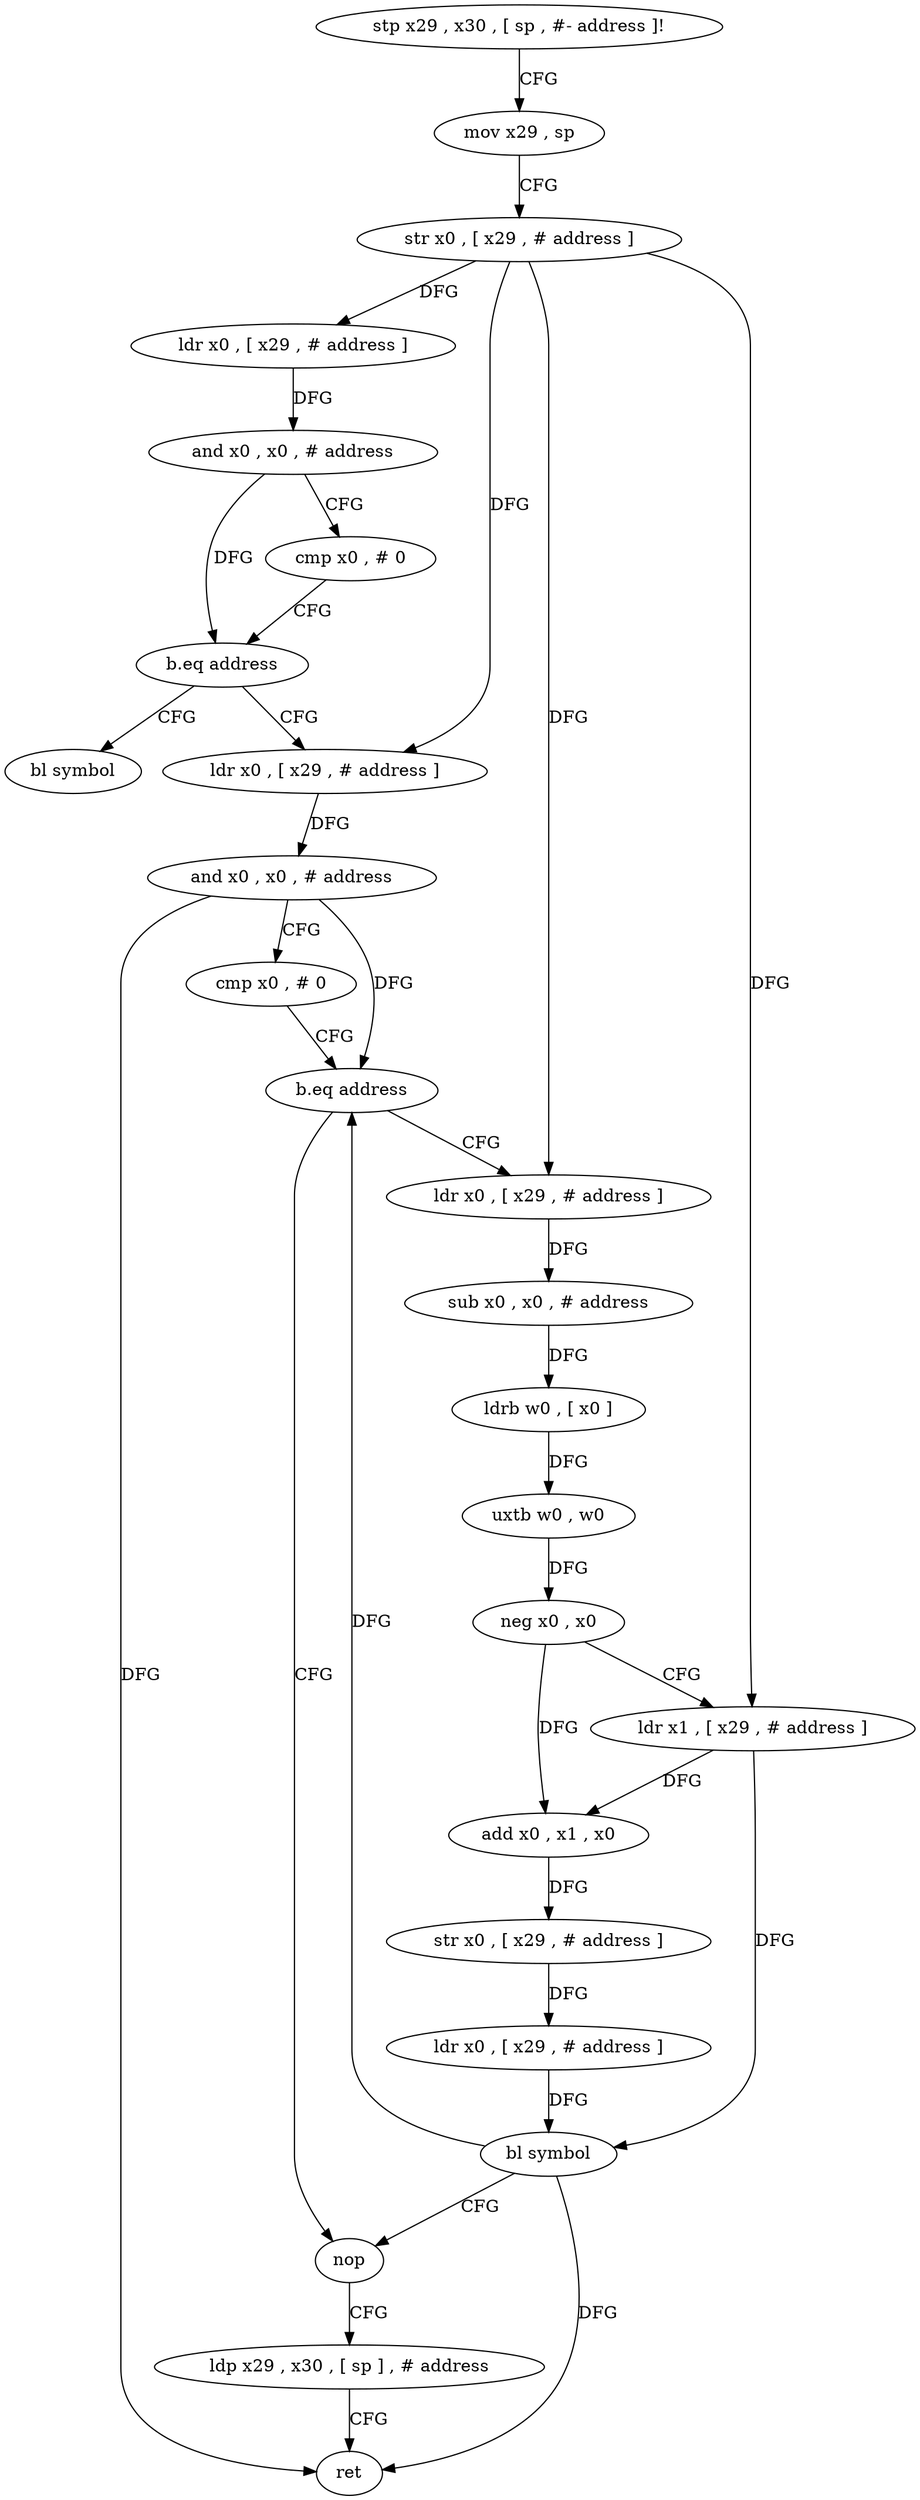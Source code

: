 digraph "func" {
"233200" [label = "stp x29 , x30 , [ sp , #- address ]!" ]
"233204" [label = "mov x29 , sp" ]
"233208" [label = "str x0 , [ x29 , # address ]" ]
"233212" [label = "ldr x0 , [ x29 , # address ]" ]
"233216" [label = "and x0 , x0 , # address" ]
"233220" [label = "cmp x0 , # 0" ]
"233224" [label = "b.eq address" ]
"233232" [label = "ldr x0 , [ x29 , # address ]" ]
"233228" [label = "bl symbol" ]
"233236" [label = "and x0 , x0 , # address" ]
"233240" [label = "cmp x0 , # 0" ]
"233244" [label = "b.eq address" ]
"233288" [label = "nop" ]
"233248" [label = "ldr x0 , [ x29 , # address ]" ]
"233292" [label = "ldp x29 , x30 , [ sp ] , # address" ]
"233296" [label = "ret" ]
"233252" [label = "sub x0 , x0 , # address" ]
"233256" [label = "ldrb w0 , [ x0 ]" ]
"233260" [label = "uxtb w0 , w0" ]
"233264" [label = "neg x0 , x0" ]
"233268" [label = "ldr x1 , [ x29 , # address ]" ]
"233272" [label = "add x0 , x1 , x0" ]
"233276" [label = "str x0 , [ x29 , # address ]" ]
"233280" [label = "ldr x0 , [ x29 , # address ]" ]
"233284" [label = "bl symbol" ]
"233200" -> "233204" [ label = "CFG" ]
"233204" -> "233208" [ label = "CFG" ]
"233208" -> "233212" [ label = "DFG" ]
"233208" -> "233232" [ label = "DFG" ]
"233208" -> "233248" [ label = "DFG" ]
"233208" -> "233268" [ label = "DFG" ]
"233212" -> "233216" [ label = "DFG" ]
"233216" -> "233220" [ label = "CFG" ]
"233216" -> "233224" [ label = "DFG" ]
"233220" -> "233224" [ label = "CFG" ]
"233224" -> "233232" [ label = "CFG" ]
"233224" -> "233228" [ label = "CFG" ]
"233232" -> "233236" [ label = "DFG" ]
"233236" -> "233240" [ label = "CFG" ]
"233236" -> "233244" [ label = "DFG" ]
"233236" -> "233296" [ label = "DFG" ]
"233240" -> "233244" [ label = "CFG" ]
"233244" -> "233288" [ label = "CFG" ]
"233244" -> "233248" [ label = "CFG" ]
"233288" -> "233292" [ label = "CFG" ]
"233248" -> "233252" [ label = "DFG" ]
"233292" -> "233296" [ label = "CFG" ]
"233252" -> "233256" [ label = "DFG" ]
"233256" -> "233260" [ label = "DFG" ]
"233260" -> "233264" [ label = "DFG" ]
"233264" -> "233268" [ label = "CFG" ]
"233264" -> "233272" [ label = "DFG" ]
"233268" -> "233272" [ label = "DFG" ]
"233268" -> "233284" [ label = "DFG" ]
"233272" -> "233276" [ label = "DFG" ]
"233276" -> "233280" [ label = "DFG" ]
"233280" -> "233284" [ label = "DFG" ]
"233284" -> "233288" [ label = "CFG" ]
"233284" -> "233244" [ label = "DFG" ]
"233284" -> "233296" [ label = "DFG" ]
}
